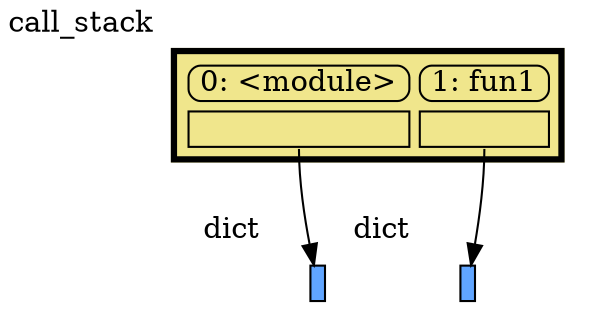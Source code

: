 digraph memory_graph {
	node [shape=plaintext]
	node131443784545600 [label=<
<TABLE BORDER="1" CELLBORDER="1" CELLSPACING="0" CELLPADDING="0" BGCOLOR="#60a5ff" PORT="table">
    <TR><TD BORDER="0"> </TD></TR>
</TABLE>
> xlabel=dict]
	node131443681713600 [label=<
<TABLE BORDER="1" CELLBORDER="1" CELLSPACING="0" CELLPADDING="0" BGCOLOR="#60a5ff" PORT="table">
    <TR><TD BORDER="0"> </TD></TR>
</TABLE>
> xlabel=dict]
	node131443681735568 [label=<
<TABLE BORDER="3" CELLBORDER="1" CELLSPACING="5" CELLPADDING="0" BGCOLOR="khaki" PORT="table">
    <TR><TD BORDER="1" STYLE="ROUNDED"> 0: &lt;module&gt; </TD><TD BORDER="1" STYLE="ROUNDED"> 1: fun1 </TD></TR>
    <TR><TD BORDER="1" PORT="ref0"> </TD><TD BORDER="1" PORT="ref1"> </TD></TR>
</TABLE>
> xlabel=call_stack]
	node131443681735568:ref0 -> node131443784545600:table [style=solid]
	node131443681735568:ref1 -> node131443681713600:table [style=solid]
subgraph { rank=same; node131443784545600 -> node131443681713600[weight=10, style=invis]; }
}
